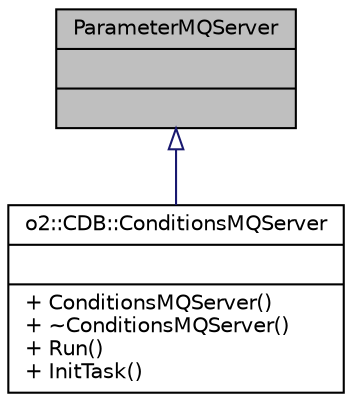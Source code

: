 digraph "ParameterMQServer"
{
 // INTERACTIVE_SVG=YES
  bgcolor="transparent";
  edge [fontname="Helvetica",fontsize="10",labelfontname="Helvetica",labelfontsize="10"];
  node [fontname="Helvetica",fontsize="10",shape=record];
  Node1 [label="{ParameterMQServer\n||}",height=0.2,width=0.4,color="black", fillcolor="grey75", style="filled" fontcolor="black"];
  Node1 -> Node2 [dir="back",color="midnightblue",fontsize="10",style="solid",arrowtail="onormal",fontname="Helvetica"];
  Node2 [label="{o2::CDB::ConditionsMQServer\n||+ ConditionsMQServer()\l+ ~ConditionsMQServer()\l+ Run()\l+ InitTask()\l}",height=0.2,width=0.4,color="black",URL="$d8/d09/classo2_1_1CDB_1_1ConditionsMQServer.html"];
}
